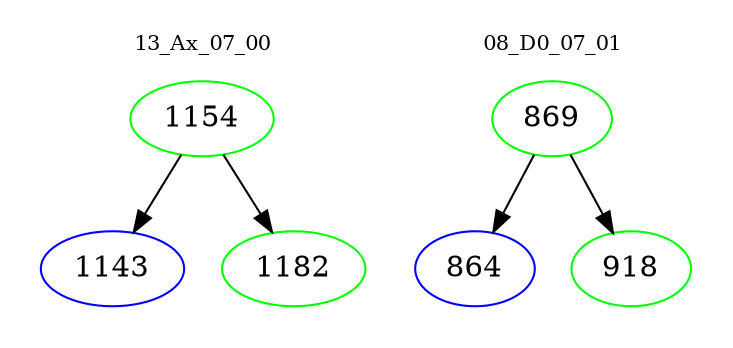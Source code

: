 digraph{
subgraph cluster_0 {
color = white
label = "13_Ax_07_00";
fontsize=10;
T0_1154 [label="1154", color="green"]
T0_1154 -> T0_1143 [color="black"]
T0_1143 [label="1143", color="blue"]
T0_1154 -> T0_1182 [color="black"]
T0_1182 [label="1182", color="green"]
}
subgraph cluster_1 {
color = white
label = "08_D0_07_01";
fontsize=10;
T1_869 [label="869", color="green"]
T1_869 -> T1_864 [color="black"]
T1_864 [label="864", color="blue"]
T1_869 -> T1_918 [color="black"]
T1_918 [label="918", color="green"]
}
}
